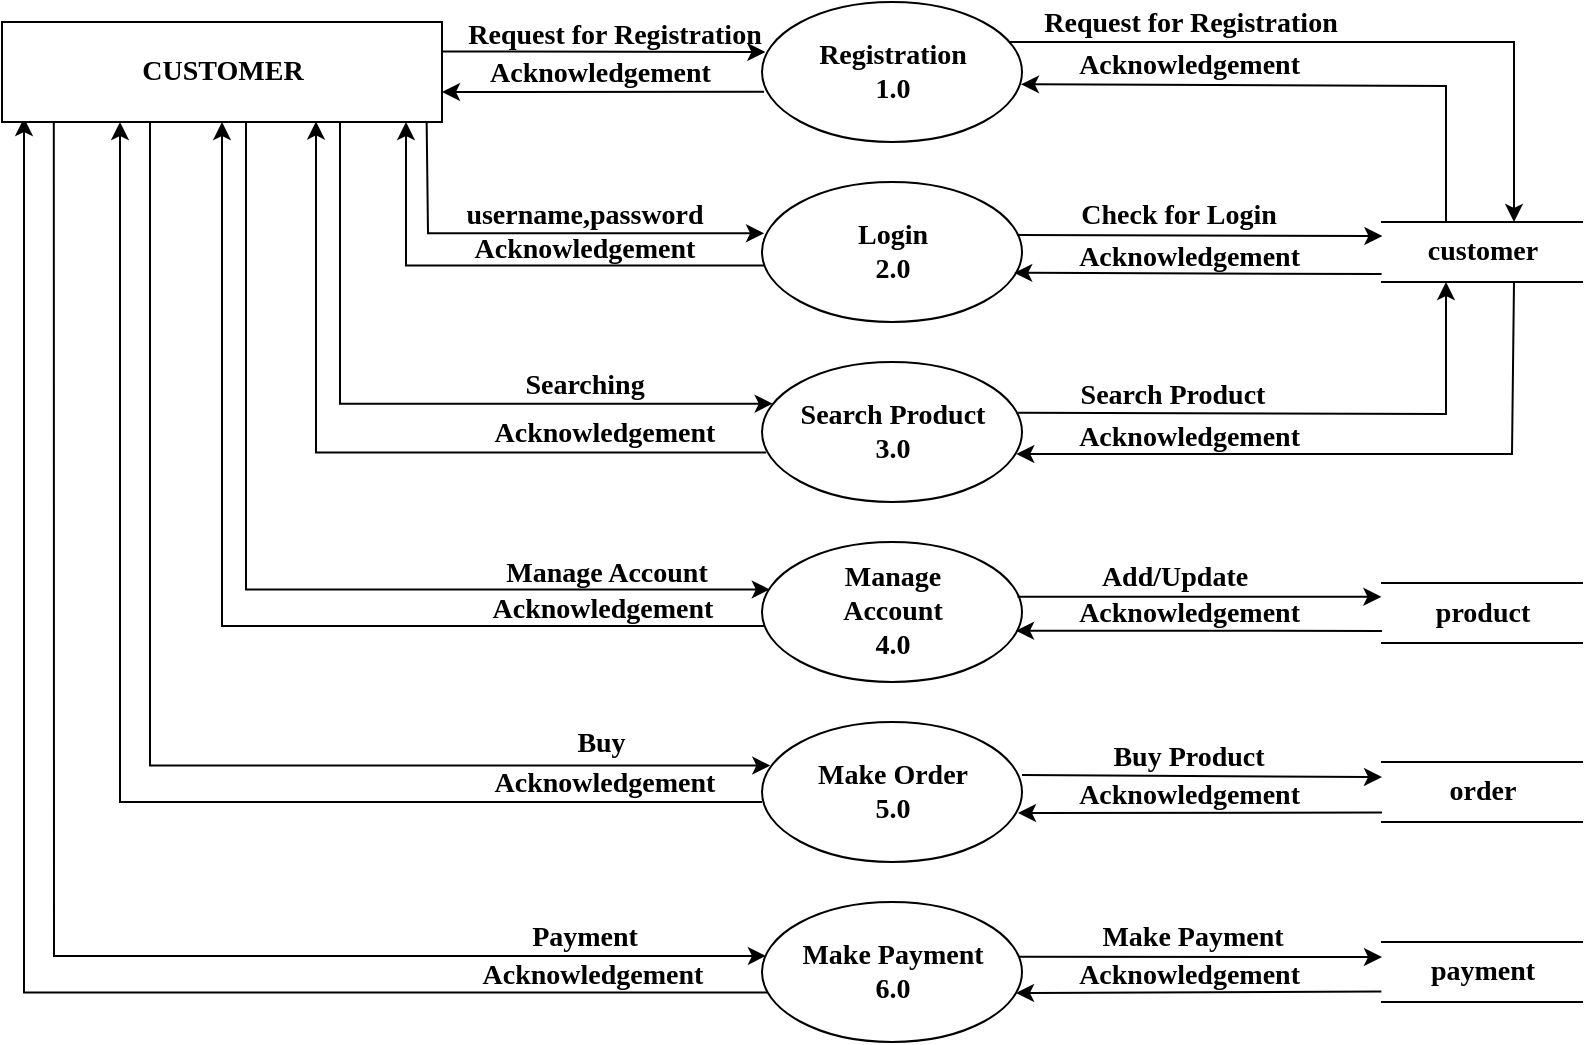 <mxfile>
    <diagram id="0Psh6iuW7GssUp9ffrjz" name="Page-1">
        <mxGraphModel dx="2309" dy="1442" grid="0" gridSize="10" guides="1" tooltips="1" connect="1" arrows="1" fold="1" page="0" pageScale="1" pageWidth="827" pageHeight="1169" background="#ffffff" math="0" shadow="0">
            <root>
                <mxCell id="0"/>
                <mxCell id="1" parent="0"/>
                <mxCell id="62" style="edgeStyle=none;html=1;exitX=0.008;exitY=0.569;exitDx=0;exitDy=0;entryX=1;entryY=0.5;entryDx=0;entryDy=0;labelBackgroundColor=#000000;labelBorderColor=#000000;fontSize=14;fontColor=#000000;strokeColor=#000000;exitPerimeter=0;rounded=0;fontFamily=Times New Roman;" parent="1" edge="1">
                    <mxGeometry relative="1" as="geometry">
                        <mxPoint x="-426.96" y="-555.17" as="sourcePoint"/>
                        <mxPoint x="-588" y="-555" as="targetPoint"/>
                    </mxGeometry>
                </mxCell>
                <mxCell id="63" value="Registration&lt;br style=&quot;font-size: 14px;&quot;&gt;1.0" style="shape=ellipse;html=1;dashed=0;whitespace=wrap;perimeter=ellipsePerimeter;labelBackgroundColor=#FFFFFF;fontSize=14;fontColor=#000000;strokeColor=#000000;fillColor=#FFFFFF;fontStyle=1;fontFamily=Times New Roman;" parent="1" vertex="1">
                    <mxGeometry x="-428" y="-600" width="130" height="70" as="geometry"/>
                </mxCell>
                <mxCell id="64" style="edgeStyle=elbowEdgeStyle;html=1;exitX=0.008;exitY=0.597;exitDx=0;exitDy=0;labelBackgroundColor=#000000;labelBorderColor=#000000;fontSize=14;fontColor=#000000;strokeColor=#000000;exitPerimeter=0;startArrow=none;rounded=0;fontFamily=Times New Roman;" parent="1" edge="1">
                    <mxGeometry relative="1" as="geometry">
                        <mxPoint x="-426.96" y="-468.21" as="sourcePoint"/>
                        <mxPoint x="-606" y="-540" as="targetPoint"/>
                        <Array as="points">
                            <mxPoint x="-606" y="-487"/>
                        </Array>
                    </mxGeometry>
                </mxCell>
                <mxCell id="65" style="edgeStyle=elbowEdgeStyle;html=1;labelBackgroundColor=#000000;labelBorderColor=#000000;fontSize=14;fontColor=#000000;strokeColor=#000000;exitX=0.016;exitY=0.647;exitDx=0;exitDy=0;exitPerimeter=0;rounded=0;fontFamily=Times New Roman;entryX=0.715;entryY=0.994;entryDx=0;entryDy=0;entryPerimeter=0;" parent="1" target="79" edge="1" source="66">
                    <mxGeometry relative="1" as="geometry">
                        <mxPoint x="-427.35" y="-374.57" as="sourcePoint"/>
                        <mxPoint x="-651" y="-530" as="targetPoint"/>
                        <Array as="points">
                            <mxPoint x="-651" y="-449"/>
                        </Array>
                    </mxGeometry>
                </mxCell>
                <mxCell id="66" value="Search Product&lt;br style=&quot;font-size: 14px;&quot;&gt;3.0" style="shape=ellipse;html=1;dashed=0;whitespace=wrap;perimeter=ellipsePerimeter;labelBackgroundColor=#FFFFFF;fontSize=14;fontColor=#000000;strokeColor=#000000;fillColor=#FFFFFF;fontStyle=1;fontFamily=Times New Roman;" parent="1" vertex="1">
                    <mxGeometry x="-428" y="-420" width="130" height="70" as="geometry"/>
                </mxCell>
                <mxCell id="67" style="edgeStyle=elbowEdgeStyle;html=1;exitX=0.011;exitY=0.6;exitDx=0;exitDy=0;labelBackgroundColor=#000000;labelBorderColor=#000000;fontSize=14;fontColor=#000000;strokeColor=#000000;rounded=0;entryX=0.5;entryY=1;entryDx=0;entryDy=0;fontFamily=Times New Roman;exitPerimeter=0;" parent="1" target="79" edge="1" source="68">
                    <mxGeometry relative="1" as="geometry">
                        <mxPoint x="-428.0" y="-288" as="sourcePoint"/>
                        <mxPoint x="-698" y="-533" as="targetPoint"/>
                        <Array as="points">
                            <mxPoint x="-698" y="-513"/>
                            <mxPoint x="-728" y="-403"/>
                        </Array>
                    </mxGeometry>
                </mxCell>
                <mxCell id="68" value="Manage&lt;br style=&quot;font-size: 14px;&quot;&gt;Account&lt;br style=&quot;font-size: 14px;&quot;&gt;4.0" style="shape=ellipse;html=1;dashed=0;whitespace=wrap;perimeter=ellipsePerimeter;labelBackgroundColor=#FFFFFF;fontSize=14;fontColor=#000000;strokeColor=#000000;fillColor=#FFFFFF;fontStyle=1;fontFamily=Times New Roman;" parent="1" vertex="1">
                    <mxGeometry x="-428" y="-330" width="130" height="70" as="geometry"/>
                </mxCell>
                <mxCell id="69" style="edgeStyle=elbowEdgeStyle;html=1;labelBackgroundColor=#000000;labelBorderColor=#000000;fontSize=14;fontColor=#000000;strokeColor=#000000;exitX=0;exitY=0.5;exitDx=0;exitDy=0;rounded=0;fontFamily=Times New Roman;" parent="1" target="79" edge="1">
                    <mxGeometry relative="1" as="geometry">
                        <mxPoint x="-428.0" y="-200" as="sourcePoint"/>
                        <mxPoint x="-749" y="-535" as="targetPoint"/>
                        <Array as="points">
                            <mxPoint x="-749" y="-374"/>
                        </Array>
                    </mxGeometry>
                </mxCell>
                <mxCell id="70" value="Make Order&lt;br style=&quot;font-size: 14px;&quot;&gt;5.0" style="shape=ellipse;html=1;dashed=0;whitespace=wrap;perimeter=ellipsePerimeter;labelBackgroundColor=#FFFFFF;fontSize=14;fontColor=#000000;strokeColor=#000000;fillColor=#FFFFFF;fontStyle=1;fontFamily=Times New Roman;" parent="1" vertex="1">
                    <mxGeometry x="-428" y="-240" width="130" height="70" as="geometry"/>
                </mxCell>
                <mxCell id="71" style="edgeStyle=elbowEdgeStyle;html=1;exitX=0.011;exitY=0.59;exitDx=0;exitDy=0;labelBackgroundColor=#000000;labelBorderColor=#000000;fontSize=14;fontColor=#000000;strokeColor=#000000;exitPerimeter=0;rounded=0;entryX=0.05;entryY=1;entryDx=0;entryDy=0;entryPerimeter=0;fontFamily=Times New Roman;" parent="1" edge="1">
                    <mxGeometry relative="1" as="geometry">
                        <mxPoint x="-420.57" y="-104.7" as="sourcePoint"/>
                        <mxPoint x="-797.0" y="-542" as="targetPoint"/>
                        <Array as="points">
                            <mxPoint x="-797" y="-289"/>
                        </Array>
                    </mxGeometry>
                </mxCell>
                <mxCell id="72" value="Make Payment&lt;br style=&quot;font-size: 14px;&quot;&gt;6.0" style="shape=ellipse;html=1;dashed=0;whitespace=wrap;perimeter=ellipsePerimeter;labelBackgroundColor=#FFFFFF;fontSize=14;fontColor=#000000;strokeColor=#000000;fillColor=#FFFFFF;fontStyle=1;fontFamily=Times New Roman;" parent="1" vertex="1">
                    <mxGeometry x="-428" y="-150" width="130" height="70" as="geometry"/>
                </mxCell>
                <mxCell id="73" style="edgeStyle=none;html=1;exitX=1.002;exitY=0.295;exitDx=0;exitDy=0;labelBackgroundColor=#000000;labelBorderColor=#000000;fontSize=14;fontColor=#000000;strokeColor=#000000;exitPerimeter=0;entryX=0.013;entryY=0.357;entryDx=0;entryDy=0;entryPerimeter=0;fontFamily=Times New Roman;" parent="1" source="79" target="63" edge="1">
                    <mxGeometry relative="1" as="geometry">
                        <mxPoint x="-586" y="-576" as="sourcePoint"/>
                        <mxPoint x="-428" y="-575" as="targetPoint"/>
                    </mxGeometry>
                </mxCell>
                <mxCell id="74" style="edgeStyle=elbowEdgeStyle;html=1;exitX=0.928;exitY=0.989;exitDx=0;exitDy=0;labelBackgroundColor=#000000;labelBorderColor=#000000;fontSize=14;fontColor=#000000;strokeColor=#000000;exitPerimeter=0;rounded=0;entryX=0.008;entryY=0.366;entryDx=0;entryDy=0;entryPerimeter=0;fontFamily=Times New Roman;" parent="1" target="80" edge="1">
                    <mxGeometry relative="1" as="geometry">
                        <mxPoint x="-595.8" y="-550.55" as="sourcePoint"/>
                        <mxPoint x="-428" y="-484" as="targetPoint"/>
                        <Array as="points">
                            <mxPoint x="-595" y="-500"/>
                        </Array>
                    </mxGeometry>
                </mxCell>
                <mxCell id="75" style="edgeStyle=elbowEdgeStyle;html=1;exitX=0.75;exitY=1;exitDx=0;exitDy=0;labelBackgroundColor=#000000;labelBorderColor=#000000;fontSize=14;fontColor=#000000;strokeColor=#000000;rounded=0;entryX=0.041;entryY=0.269;entryDx=0;entryDy=0;entryPerimeter=0;fontFamily=Times New Roman;" parent="1" edge="1">
                    <mxGeometry relative="1" as="geometry">
                        <mxPoint x="-639" y="-540.0" as="sourcePoint"/>
                        <mxPoint x="-422.67" y="-399.17" as="targetPoint"/>
                        <Array as="points">
                            <mxPoint x="-639" y="-450"/>
                        </Array>
                    </mxGeometry>
                </mxCell>
                <mxCell id="76" style="edgeStyle=elbowEdgeStyle;html=1;exitX=0.5;exitY=1;exitDx=0;exitDy=0;labelBackgroundColor=#000000;labelBorderColor=#000000;fontSize=14;fontColor=#000000;strokeColor=#000000;rounded=0;entryX=0.03;entryY=0.339;entryDx=0;entryDy=0;entryPerimeter=0;fontFamily=Times New Roman;" parent="1" target="68" edge="1">
                    <mxGeometry relative="1" as="geometry">
                        <mxPoint x="-686" y="-551" as="sourcePoint"/>
                        <mxPoint x="-428" y="-306" as="targetPoint"/>
                        <Array as="points">
                            <mxPoint x="-686" y="-321"/>
                        </Array>
                    </mxGeometry>
                </mxCell>
                <mxCell id="77" style="edgeStyle=elbowEdgeStyle;html=1;exitX=0.25;exitY=1;exitDx=0;exitDy=0;labelBackgroundColor=#000000;labelBorderColor=#000000;fontSize=14;fontColor=#000000;strokeColor=#000000;rounded=0;entryX=0.032;entryY=0.311;entryDx=0;entryDy=0;entryPerimeter=0;fontFamily=Times New Roman;" parent="1" target="70" edge="1">
                    <mxGeometry relative="1" as="geometry">
                        <mxPoint x="-734" y="-553" as="sourcePoint"/>
                        <mxPoint x="-428" y="-218" as="targetPoint"/>
                        <Array as="points">
                            <mxPoint x="-734" y="-363"/>
                        </Array>
                    </mxGeometry>
                </mxCell>
                <mxCell id="78" style="edgeStyle=elbowEdgeStyle;html=1;exitX=0.13;exitY=1;exitDx=0;exitDy=0;labelBackgroundColor=#000000;labelBorderColor=#000000;fontSize=14;fontColor=#000000;strokeColor=#000000;exitPerimeter=0;rounded=0;entryX=0.015;entryY=0.385;entryDx=0;entryDy=0;entryPerimeter=0;fontFamily=Times New Roman;" parent="1" target="72" edge="1">
                    <mxGeometry relative="1" as="geometry">
                        <mxPoint x="-782.1" y="-548" as="sourcePoint"/>
                        <mxPoint x="-428" y="-123" as="targetPoint"/>
                        <Array as="points">
                            <mxPoint x="-782" y="-508"/>
                            <mxPoint x="-782" y="-438"/>
                        </Array>
                    </mxGeometry>
                </mxCell>
                <mxCell id="79" value="&lt;font color=&quot;#000000&quot; style=&quot;font-size: 14px;&quot;&gt;&lt;b style=&quot;font-size: 14px;&quot;&gt;CUSTOMER&lt;/b&gt;&lt;/font&gt;" style="html=1;dashed=0;whitespace=wrap;fillColor=#FFFFFF;strokeColor=#000000;fontFamily=Times New Roman;fontSize=14;" parent="1" vertex="1">
                    <mxGeometry x="-808" y="-590" width="220" height="50" as="geometry"/>
                </mxCell>
                <mxCell id="80" value="Login&lt;br style=&quot;font-size: 14px;&quot;&gt;2.0" style="shape=ellipse;html=1;dashed=0;whitespace=wrap;perimeter=ellipsePerimeter;labelBackgroundColor=#FFFFFF;fontSize=14;fontColor=#000000;strokeColor=#000000;fillColor=#FFFFFF;fontStyle=1;fontFamily=Times New Roman;" parent="1" vertex="1">
                    <mxGeometry x="-428" y="-510" width="130" height="70" as="geometry"/>
                </mxCell>
                <mxCell id="81" value="" style="endArrow=classic;html=1;rounded=0;labelBackgroundColor=#000000;labelBorderColor=#000000;fontSize=14;fontColor=#000000;strokeColor=#000000;fontFamily=Times New Roman;entryX=0.75;entryY=0;entryDx=0;entryDy=0;exitX=0.954;exitY=0.286;exitDx=0;exitDy=0;exitPerimeter=0;" parent="1" source="63" edge="1">
                    <mxGeometry width="50" height="50" relative="1" as="geometry">
                        <mxPoint x="-300" y="-580" as="sourcePoint"/>
                        <mxPoint x="-52" y="-490" as="targetPoint"/>
                        <Array as="points">
                            <mxPoint x="-52" y="-580"/>
                        </Array>
                    </mxGeometry>
                </mxCell>
                <mxCell id="82" value="" style="endArrow=classic;html=1;rounded=0;labelBackgroundColor=#000000;labelBorderColor=#000000;fontSize=14;fontColor=#000000;strokeColor=#000000;fontFamily=Times New Roman;exitX=0.25;exitY=0;exitDx=0;exitDy=0;entryX=0.996;entryY=0.588;entryDx=0;entryDy=0;entryPerimeter=0;" parent="1" target="63" edge="1">
                    <mxGeometry width="50" height="50" relative="1" as="geometry">
                        <mxPoint x="-86" y="-490" as="sourcePoint"/>
                        <mxPoint x="-292.3" y="-558.63" as="targetPoint"/>
                        <Array as="points">
                            <mxPoint x="-86" y="-558"/>
                        </Array>
                    </mxGeometry>
                </mxCell>
                <mxCell id="83" value="" style="endArrow=classic;html=1;rounded=0;labelBackgroundColor=#000000;labelBorderColor=#000000;fontSize=14;fontColor=#000000;strokeColor=#000000;fontFamily=Times New Roman;exitX=0.975;exitY=0.35;exitDx=0;exitDy=0;exitPerimeter=0;entryX=0.002;entryY=0.235;entryDx=0;entryDy=0;entryPerimeter=0;" parent="1" edge="1" target="94">
                    <mxGeometry width="50" height="50" relative="1" as="geometry">
                        <mxPoint x="-300.25" y="-483.5" as="sourcePoint"/>
                        <mxPoint x="-121" y="-483" as="targetPoint"/>
                    </mxGeometry>
                </mxCell>
                <mxCell id="84" value="" style="endArrow=classic;html=1;rounded=0;labelBackgroundColor=#000000;labelBorderColor=#000000;fontSize=14;fontColor=#000000;strokeColor=#000000;fontFamily=Times New Roman;entryX=0.97;entryY=0.663;entryDx=0;entryDy=0;entryPerimeter=0;exitX=-0.002;exitY=0.868;exitDx=0;exitDy=0;exitPerimeter=0;" parent="1" edge="1" source="94">
                    <mxGeometry width="50" height="50" relative="1" as="geometry">
                        <mxPoint x="-123" y="-464" as="sourcePoint"/>
                        <mxPoint x="-301.9" y="-464.59" as="targetPoint"/>
                    </mxGeometry>
                </mxCell>
                <mxCell id="85" value="" style="endArrow=classic;html=1;rounded=0;labelBackgroundColor=#000000;labelBorderColor=#000000;fontSize=14;fontColor=#000000;strokeColor=#000000;fontFamily=Times New Roman;entryX=0.25;entryY=1;entryDx=0;entryDy=0;exitX=0.985;exitY=0.363;exitDx=0;exitDy=0;exitPerimeter=0;" parent="1" edge="1" source="66">
                    <mxGeometry width="50" height="50" relative="1" as="geometry">
                        <mxPoint x="-294.38" y="-394.66" as="sourcePoint"/>
                        <mxPoint x="-86" y="-460" as="targetPoint"/>
                        <Array as="points">
                            <mxPoint x="-86" y="-394"/>
                        </Array>
                    </mxGeometry>
                </mxCell>
                <mxCell id="86" value="" style="endArrow=classic;html=1;rounded=0;labelBackgroundColor=#000000;labelBorderColor=#000000;fontSize=14;fontColor=#000000;strokeColor=#000000;fontFamily=Times New Roman;exitX=0.75;exitY=1;exitDx=0;exitDy=0;entryX=0.978;entryY=0.657;entryDx=0;entryDy=0;entryPerimeter=0;" parent="1" edge="1" target="66">
                    <mxGeometry width="50" height="50" relative="1" as="geometry">
                        <mxPoint x="-52" y="-460" as="sourcePoint"/>
                        <mxPoint x="-299" y="-374" as="targetPoint"/>
                        <Array as="points">
                            <mxPoint x="-53" y="-374"/>
                        </Array>
                    </mxGeometry>
                </mxCell>
                <mxCell id="87" value="" style="endArrow=classic;html=1;rounded=0;labelBackgroundColor=#000000;labelBorderColor=#000000;fontSize=14;fontColor=#000000;strokeColor=#000000;fontFamily=Times New Roman;exitX=0.983;exitY=0.377;exitDx=0;exitDy=0;exitPerimeter=0;entryX=-0.003;entryY=0.163;entryDx=0;entryDy=0;entryPerimeter=0;" parent="1" edge="1">
                    <mxGeometry width="50" height="50" relative="1" as="geometry">
                        <mxPoint x="-300.21" y="-302.61" as="sourcePoint"/>
                        <mxPoint x="-118.3" y="-302.61" as="targetPoint"/>
                    </mxGeometry>
                </mxCell>
                <mxCell id="88" value="" style="endArrow=classic;html=1;rounded=0;labelBackgroundColor=#000000;labelBorderColor=#000000;fontSize=14;fontColor=#000000;strokeColor=#000000;fontFamily=Times New Roman;entryX=0.977;entryY=0.648;entryDx=0;entryDy=0;entryPerimeter=0;exitX=0.002;exitY=0.832;exitDx=0;exitDy=0;exitPerimeter=0;" parent="1" edge="1">
                    <mxGeometry width="50" height="50" relative="1" as="geometry">
                        <mxPoint x="-117.8" y="-285.54" as="sourcePoint"/>
                        <mxPoint x="-300.99" y="-285.64" as="targetPoint"/>
                    </mxGeometry>
                </mxCell>
                <mxCell id="89" value="" style="endArrow=classic;html=1;rounded=0;labelBackgroundColor=#000000;labelBorderColor=#000000;fontSize=14;fontColor=#000000;strokeColor=#000000;fontFamily=Times New Roman;entryX=0;entryY=0.25;entryDx=0;entryDy=0;" parent="1" edge="1" target="97">
                    <mxGeometry width="50" height="50" relative="1" as="geometry">
                        <mxPoint x="-298" y="-213.5" as="sourcePoint"/>
                        <mxPoint x="-138" y="-213.5" as="targetPoint"/>
                    </mxGeometry>
                </mxCell>
                <mxCell id="90" value="" style="endArrow=classic;html=1;rounded=0;labelBackgroundColor=#000000;labelBorderColor=#000000;fontSize=14;fontColor=#000000;strokeColor=#000000;fontFamily=Times New Roman;exitX=0;exitY=0.842;exitDx=0;exitDy=0;exitPerimeter=0;" parent="1" edge="1" source="97">
                    <mxGeometry width="50" height="50" relative="1" as="geometry">
                        <mxPoint x="-140" y="-194.5" as="sourcePoint"/>
                        <mxPoint x="-300" y="-194.5" as="targetPoint"/>
                    </mxGeometry>
                </mxCell>
                <mxCell id="91" value="" style="endArrow=classic;html=1;rounded=0;labelBackgroundColor=#000000;labelBorderColor=#000000;fontSize=14;fontColor=#000000;strokeColor=#000000;fontFamily=Times New Roman;exitX=0.988;exitY=0.391;exitDx=0;exitDy=0;exitPerimeter=0;entryX=0;entryY=0.25;entryDx=0;entryDy=0;" parent="1" edge="1" target="98" source="72">
                    <mxGeometry width="50" height="50" relative="1" as="geometry">
                        <mxPoint x="-298" y="-122.5" as="sourcePoint"/>
                        <mxPoint x="-123" y="-122" as="targetPoint"/>
                    </mxGeometry>
                </mxCell>
                <mxCell id="92" value="" style="endArrow=classic;html=1;rounded=0;labelBackgroundColor=#000000;labelBorderColor=#000000;fontSize=14;fontColor=#000000;strokeColor=#000000;fontFamily=Times New Roman;exitX=-0.003;exitY=0.824;exitDx=0;exitDy=0;exitPerimeter=0;" parent="1" edge="1">
                    <mxGeometry width="50" height="50" relative="1" as="geometry">
                        <mxPoint x="-118.3" y="-105.28" as="sourcePoint"/>
                        <mxPoint x="-301" y="-104.5" as="targetPoint"/>
                    </mxGeometry>
                </mxCell>
                <mxCell id="94" value="&lt;b style=&quot;font-size: 14px;&quot;&gt;customer&lt;/b&gt;" style="html=1;dashed=0;whitespace=wrap;shape=partialRectangle;right=0;left=0;labelBackgroundColor=none;fontSize=14;fontColor=#000000;strokeColor=#000000;fillColor=#FFFFFF;fontFamily=Times New Roman;" parent="1" vertex="1">
                    <mxGeometry x="-118" y="-490" width="100" height="30" as="geometry"/>
                </mxCell>
                <mxCell id="95" value="&lt;b style=&quot;font-size: 14px;&quot;&gt;product&lt;/b&gt;" style="html=1;dashed=0;whitespace=wrap;shape=partialRectangle;right=0;left=0;labelBackgroundColor=none;fontSize=14;fontColor=#000000;strokeColor=#000000;fillColor=#FFFFFF;fontFamily=Times New Roman;" parent="1" vertex="1">
                    <mxGeometry x="-118" y="-309.5" width="100" height="30" as="geometry"/>
                </mxCell>
                <mxCell id="97" value="&lt;b style=&quot;font-size: 14px;&quot;&gt;order&lt;/b&gt;" style="html=1;dashed=0;whitespace=wrap;shape=partialRectangle;right=0;left=0;labelBackgroundColor=none;fontSize=14;fontColor=#000000;strokeColor=#000000;fillColor=#FFFFFF;fontFamily=Times New Roman;" parent="1" vertex="1">
                    <mxGeometry x="-118" y="-220" width="100" height="30" as="geometry"/>
                </mxCell>
                <mxCell id="98" value="&lt;b style=&quot;font-size: 14px;&quot;&gt;payment&lt;/b&gt;" style="html=1;dashed=0;whitespace=wrap;shape=partialRectangle;right=0;left=0;labelBackgroundColor=none;fontSize=14;fontColor=#000000;strokeColor=#000000;fillColor=#FFFFFF;fontFamily=Times New Roman;" parent="1" vertex="1">
                    <mxGeometry x="-118" y="-130" width="100" height="30" as="geometry"/>
                </mxCell>
                <mxCell id="99" value="&lt;font style=&quot;font-size: 14px;&quot;&gt;Acknowledgement&lt;/font&gt;" style="text;html=1;align=right;verticalAlign=middle;resizable=0;points=[];autosize=1;strokeColor=none;fillColor=none;fontSize=14;fontColor=#000000;fontStyle=1;fontFamily=Times New Roman;" parent="1" vertex="1">
                    <mxGeometry x="-278" y="-579" width="120" height="21" as="geometry"/>
                </mxCell>
                <mxCell id="100" value="&lt;font style=&quot;font-size: 14px;&quot;&gt;Acknowledgement&lt;/font&gt;" style="text;html=1;align=right;verticalAlign=middle;resizable=0;points=[];autosize=1;strokeColor=none;fillColor=none;fontSize=14;fontColor=#000000;fontStyle=1;fontFamily=Times New Roman;" parent="1" vertex="1">
                    <mxGeometry x="-278" y="-483" width="120" height="21" as="geometry"/>
                </mxCell>
                <mxCell id="101" value="&lt;font style=&quot;font-size: 14px;&quot;&gt;Acknowledgement&lt;/font&gt;" style="text;html=1;align=right;verticalAlign=middle;resizable=0;points=[];autosize=1;strokeColor=none;fillColor=none;fontSize=14;fontColor=#000000;fontStyle=1;fontFamily=Times New Roman;" parent="1" vertex="1">
                    <mxGeometry x="-278" y="-393" width="120" height="21" as="geometry"/>
                </mxCell>
                <mxCell id="102" value="&lt;font style=&quot;font-size: 14px;&quot;&gt;Acknowledgement&lt;/font&gt;" style="text;html=1;align=right;verticalAlign=middle;resizable=0;points=[];autosize=1;strokeColor=none;fillColor=none;fontSize=14;fontColor=#000000;fontStyle=1;fontFamily=Times New Roman;" parent="1" vertex="1">
                    <mxGeometry x="-278" y="-305" width="120" height="21" as="geometry"/>
                </mxCell>
                <mxCell id="103" value="&lt;font style=&quot;font-size: 14px;&quot;&gt;Acknowledgement&lt;/font&gt;" style="text;html=1;align=right;verticalAlign=middle;resizable=0;points=[];autosize=1;strokeColor=none;fillColor=none;fontSize=14;fontColor=#000000;fontStyle=1;fontFamily=Times New Roman;" parent="1" vertex="1">
                    <mxGeometry x="-278" y="-214" width="120" height="21" as="geometry"/>
                </mxCell>
                <mxCell id="104" value="&lt;font style=&quot;font-size: 14px;&quot;&gt;Acknowledgement&lt;/font&gt;" style="text;html=1;align=right;verticalAlign=middle;resizable=0;points=[];autosize=1;strokeColor=none;fillColor=none;fontSize=14;fontColor=#000000;fontStyle=1;fontFamily=Times New Roman;" parent="1" vertex="1">
                    <mxGeometry x="-278" y="-124" width="120" height="21" as="geometry"/>
                </mxCell>
                <mxCell id="105" value="&lt;b style=&quot;font-size: 14px;&quot;&gt;Request for Registration&lt;/b&gt;" style="text;html=1;align=center;verticalAlign=middle;resizable=0;points=[];autosize=1;strokeColor=none;fillColor=none;fontSize=14;fontColor=#000000;fontFamily=Times New Roman;" parent="1" vertex="1">
                    <mxGeometry x="-293" y="-600" width="157" height="21" as="geometry"/>
                </mxCell>
                <mxCell id="106" value="&lt;b style=&quot;font-size: 14px;&quot;&gt;Check for Login&lt;/b&gt;" style="text;html=1;align=center;verticalAlign=middle;resizable=0;points=[];autosize=1;strokeColor=none;fillColor=none;fontSize=14;fontColor=#000000;fontFamily=Times New Roman;" parent="1" vertex="1">
                    <mxGeometry x="-274" y="-504" width="108" height="21" as="geometry"/>
                </mxCell>
                <mxCell id="107" value="&lt;b style=&quot;font-size: 14px;&quot;&gt;Request for Registration&lt;/b&gt;" style="text;html=1;align=center;verticalAlign=middle;resizable=0;points=[];autosize=1;strokeColor=none;fillColor=none;fontSize=14;fontColor=#000000;fontFamily=Times New Roman;" parent="1" vertex="1">
                    <mxGeometry x="-581" y="-594" width="157" height="21" as="geometry"/>
                </mxCell>
                <mxCell id="108" value="&lt;span style=&quot;color: rgb(0, 0, 0); font-size: 14px; font-style: normal; font-weight: 700; letter-spacing: normal; text-align: right; text-indent: 0px; text-transform: none; word-spacing: 0px; display: inline; float: none;&quot;&gt;Acknowledgement&lt;/span&gt;" style="text;whiteSpace=wrap;html=1;fontSize=14;fontColor=#000000;fontFamily=Times New Roman;" parent="1" vertex="1">
                    <mxGeometry x="-566" y="-579" width="140" height="30" as="geometry"/>
                </mxCell>
                <mxCell id="109" value="&lt;b style=&quot;font-size: 14px;&quot;&gt;username,password&lt;/b&gt;" style="text;html=1;align=center;verticalAlign=middle;resizable=0;points=[];autosize=1;strokeColor=none;fillColor=none;fontSize=14;fontColor=#000000;fontFamily=Times New Roman;" parent="1" vertex="1">
                    <mxGeometry x="-582" y="-504" width="129" height="21" as="geometry"/>
                </mxCell>
                <mxCell id="110" value="&lt;b style=&quot;font-size: 14px;&quot;&gt;Acknowledgement&lt;/b&gt;" style="text;html=1;align=center;verticalAlign=middle;resizable=0;points=[];autosize=1;strokeColor=none;fillColor=none;fontSize=14;fontColor=#000000;fontFamily=Times New Roman;" parent="1" vertex="1">
                    <mxGeometry x="-577" y="-487" width="120" height="21" as="geometry"/>
                </mxCell>
                <mxCell id="111" value="&lt;b style=&quot;font-size: 14px;&quot;&gt;Acknowledgement&lt;/b&gt;" style="text;html=1;align=center;verticalAlign=middle;resizable=0;points=[];autosize=1;strokeColor=none;fillColor=none;fontSize=14;fontColor=#000000;fontFamily=Times New Roman;" parent="1" vertex="1">
                    <mxGeometry x="-567" y="-395" width="120" height="21" as="geometry"/>
                </mxCell>
                <mxCell id="112" value="&lt;b style=&quot;font-size: 14px;&quot;&gt;Acknowledgement&lt;/b&gt;" style="text;html=1;align=center;verticalAlign=middle;resizable=0;points=[];autosize=1;strokeColor=none;fillColor=none;fontSize=14;fontColor=#000000;fontFamily=Times New Roman;" parent="1" vertex="1">
                    <mxGeometry x="-568" y="-307" width="120" height="21" as="geometry"/>
                </mxCell>
                <mxCell id="113" value="&lt;b style=&quot;font-size: 14px;&quot;&gt;Acknowledgement&lt;/b&gt;" style="text;html=1;align=center;verticalAlign=middle;resizable=0;points=[];autosize=1;strokeColor=none;fillColor=none;fontSize=14;fontColor=#000000;fontFamily=Times New Roman;" parent="1" vertex="1">
                    <mxGeometry x="-567" y="-220" width="120" height="21" as="geometry"/>
                </mxCell>
                <mxCell id="114" value="&lt;b style=&quot;font-size: 14px;&quot;&gt;Acknowledgement&lt;/b&gt;" style="text;html=1;align=center;verticalAlign=middle;resizable=0;points=[];autosize=1;strokeColor=none;fillColor=none;fontSize=14;fontColor=#000000;fontFamily=Times New Roman;" parent="1" vertex="1">
                    <mxGeometry x="-573" y="-124" width="120" height="21" as="geometry"/>
                </mxCell>
                <mxCell id="115" value="&lt;b style=&quot;font-size: 14px;&quot;&gt;Searching&lt;/b&gt;" style="text;html=1;align=center;verticalAlign=middle;resizable=0;points=[];autosize=1;strokeColor=none;fillColor=none;fontSize=14;fontColor=#000000;fontFamily=Times New Roman;" parent="1" vertex="1">
                    <mxGeometry x="-552" y="-419" width="70" height="21" as="geometry"/>
                </mxCell>
                <mxCell id="116" value="&lt;b style=&quot;font-size: 14px;&quot;&gt;Search Product&lt;/b&gt;" style="text;html=1;align=center;verticalAlign=middle;resizable=0;points=[];autosize=1;strokeColor=none;fillColor=none;fontSize=14;fontColor=#000000;fontFamily=Times New Roman;" parent="1" vertex="1">
                    <mxGeometry x="-274" y="-414" width="102" height="21" as="geometry"/>
                </mxCell>
                <mxCell id="117" value="&lt;b style=&quot;font-size: 14px;&quot;&gt;&lt;font style=&quot;font-size: 14px;&quot; color=&quot;#000000&quot;&gt;Manage Account&lt;/font&gt;&lt;/b&gt;" style="text;html=1;align=center;verticalAlign=middle;resizable=0;points=[];autosize=1;strokeColor=none;fillColor=none;fontFamily=Times New Roman;fontSize=14;" parent="1" vertex="1">
                    <mxGeometry x="-562" y="-325" width="111" height="21" as="geometry"/>
                </mxCell>
                <mxCell id="118" value="&lt;b style=&quot;font-size: 14px;&quot;&gt;Add/Update&lt;/b&gt;" style="text;html=1;align=center;verticalAlign=middle;resizable=0;points=[];autosize=1;strokeColor=none;fillColor=none;fontSize=14;fontColor=#000000;fontFamily=Times New Roman;" parent="1" vertex="1">
                    <mxGeometry x="-264" y="-323" width="83" height="21" as="geometry"/>
                </mxCell>
                <mxCell id="119" value="&lt;b style=&quot;font-size: 14px;&quot;&gt;Buy&amp;nbsp;&lt;/b&gt;" style="text;html=1;align=center;verticalAlign=middle;resizable=0;points=[];autosize=1;strokeColor=none;fillColor=none;fontSize=14;fontColor=#000000;fontFamily=Times New Roman;" parent="1" vertex="1">
                    <mxGeometry x="-526" y="-240" width="38" height="21" as="geometry"/>
                </mxCell>
                <mxCell id="121" value="&lt;b style=&quot;font-size: 14px;&quot;&gt;Buy Product&lt;/b&gt;" style="text;html=1;align=center;verticalAlign=middle;resizable=0;points=[];autosize=1;strokeColor=none;fillColor=none;fontSize=14;fontColor=#000000;fontFamily=Times New Roman;" parent="1" vertex="1">
                    <mxGeometry x="-258" y="-233" width="86" height="21" as="geometry"/>
                </mxCell>
                <mxCell id="122" value="&lt;b style=&quot;font-size: 14px;&quot;&gt;Payment&lt;/b&gt;" style="text;html=1;align=center;verticalAlign=middle;resizable=0;points=[];autosize=1;strokeColor=none;fillColor=none;fontSize=14;fontColor=#000000;fontFamily=Times New Roman;" parent="1" vertex="1">
                    <mxGeometry x="-549" y="-143" width="63" height="21" as="geometry"/>
                </mxCell>
                <mxCell id="123" value="&lt;b style=&quot;font-size: 14px;&quot;&gt;Make Payment&lt;/b&gt;" style="text;html=1;align=center;verticalAlign=middle;resizable=0;points=[];autosize=1;strokeColor=none;fillColor=none;fontSize=14;fontColor=#000000;fontFamily=Times New Roman;" parent="1" vertex="1">
                    <mxGeometry x="-264" y="-143" width="101" height="21" as="geometry"/>
                </mxCell>
            </root>
        </mxGraphModel>
    </diagram>
</mxfile>